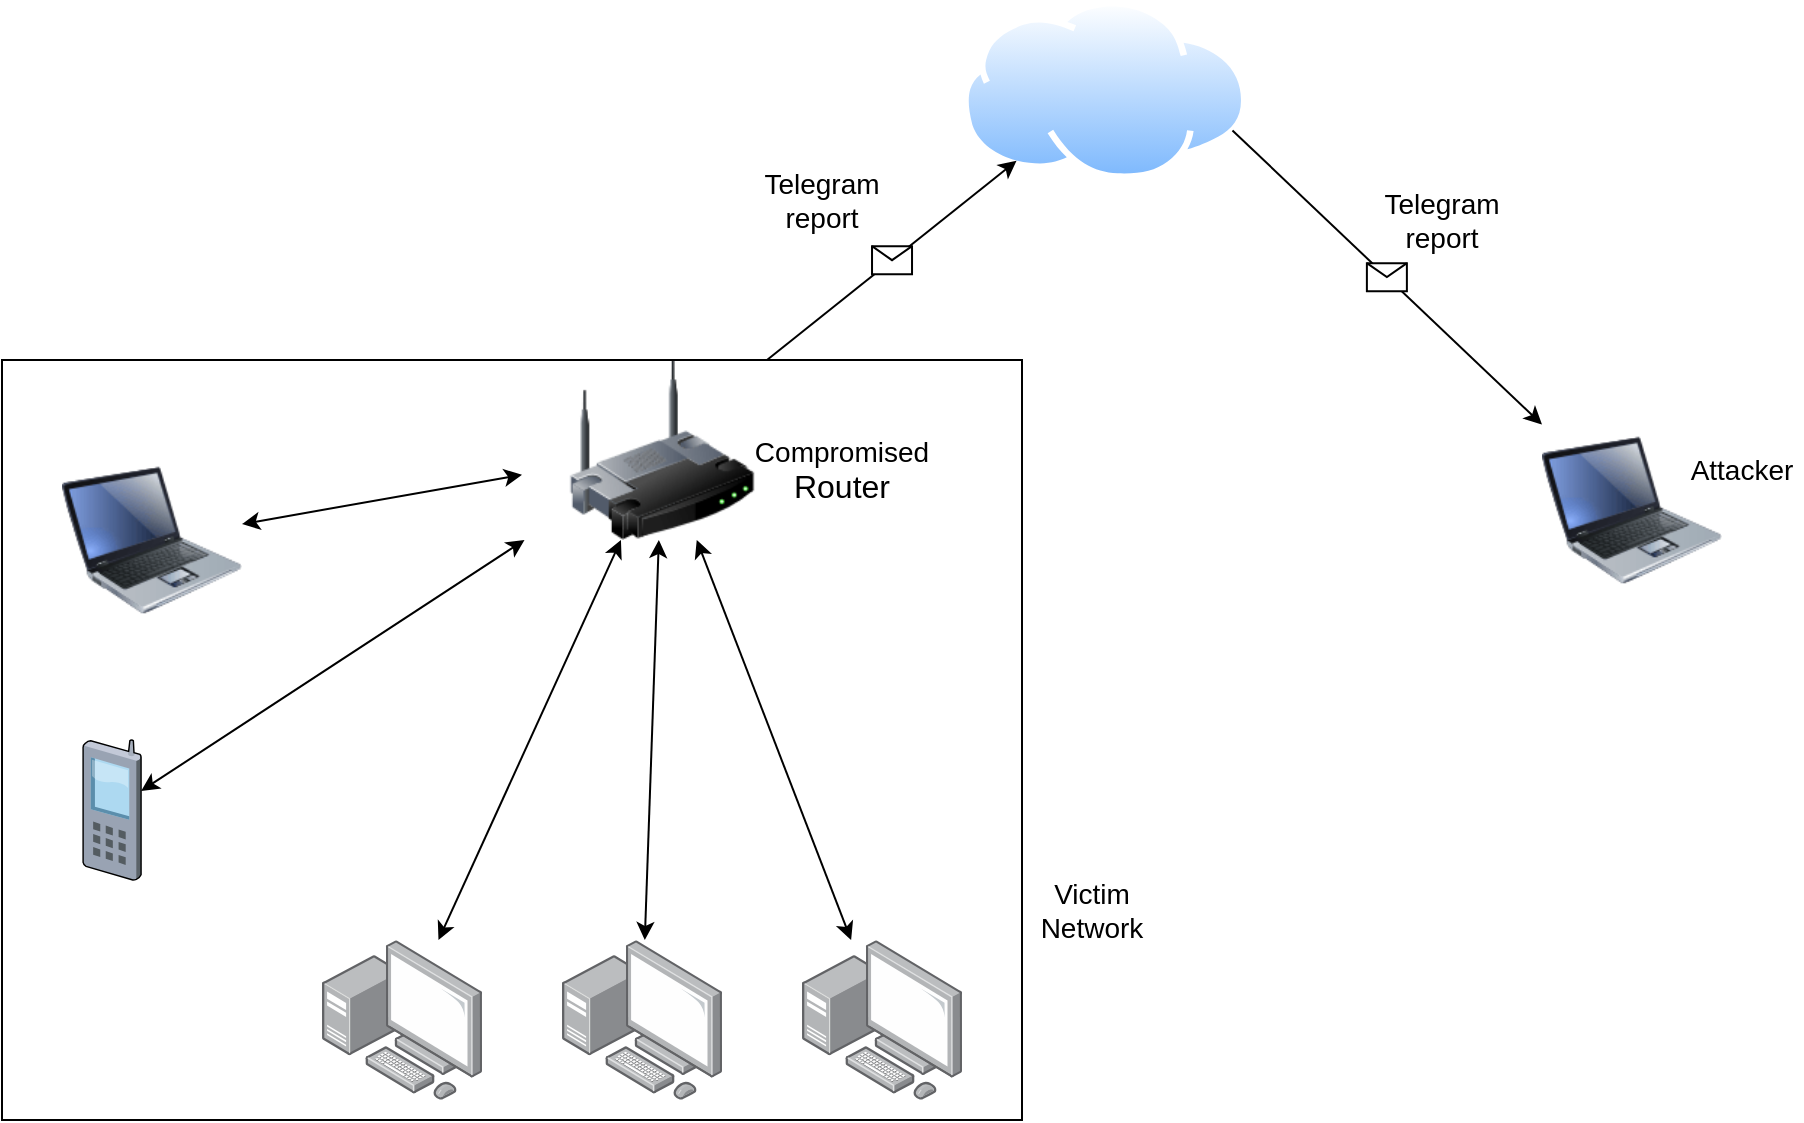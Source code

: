 <mxfile version="21.3.5" type="github">
  <diagram name="Page-1" id="822b0af5-4adb-64df-f703-e8dfc1f81529">
    <mxGraphModel dx="1469" dy="766" grid="1" gridSize="10" guides="1" tooltips="1" connect="1" arrows="1" fold="1" page="1" pageScale="1" pageWidth="1100" pageHeight="850" background="none" math="0" shadow="0">
      <root>
        <mxCell id="0" />
        <mxCell id="1" parent="0" />
        <mxCell id="mrwzOTIXYfHaTWeU76AP-1" value="" style="image;html=1;image=img/lib/clip_art/networking/Wireless_Router_128x128.png" vertex="1" parent="1">
          <mxGeometry x="300" y="250" width="140" height="90" as="geometry" />
        </mxCell>
        <mxCell id="mrwzOTIXYfHaTWeU76AP-7" value="" style="image;aspect=fixed;perimeter=ellipsePerimeter;html=1;align=center;shadow=0;dashed=0;spacingTop=3;image=img/lib/active_directory/internet_cloud.svg;" vertex="1" parent="1">
          <mxGeometry x="520" y="70" width="142.85" height="90" as="geometry" />
        </mxCell>
        <mxCell id="mrwzOTIXYfHaTWeU76AP-10" value="" style="verticalLabelPosition=bottom;sketch=0;aspect=fixed;html=1;verticalAlign=top;strokeColor=none;align=center;outlineConnect=0;shape=mxgraph.citrix.cell_phone;" vertex="1" parent="1">
          <mxGeometry x="80.41" y="440" width="29.17" height="70" as="geometry" />
        </mxCell>
        <mxCell id="mrwzOTIXYfHaTWeU76AP-11" value="" style="image;html=1;image=img/lib/clip_art/computers/Laptop_128x128.png" vertex="1" parent="1">
          <mxGeometry x="70" y="295" width="90" height="90" as="geometry" />
        </mxCell>
        <mxCell id="mrwzOTIXYfHaTWeU76AP-12" value="" style="image;points=[];aspect=fixed;html=1;align=center;shadow=0;dashed=0;image=img/lib/allied_telesis/computer_and_terminals/Personal_Computer_with_Server.svg;" vertex="1" parent="1">
          <mxGeometry x="320" y="540" width="80" height="80" as="geometry" />
        </mxCell>
        <mxCell id="mrwzOTIXYfHaTWeU76AP-13" value="" style="image;html=1;image=img/lib/clip_art/computers/Laptop_128x128.png;direction=east;" vertex="1" parent="1">
          <mxGeometry x="810" y="280" width="90" height="90" as="geometry" />
        </mxCell>
        <mxCell id="mrwzOTIXYfHaTWeU76AP-17" value="" style="endArrow=classic;html=1;rounded=0;exitX=0.75;exitY=0;exitDx=0;exitDy=0;" edge="1" parent="1" source="mrwzOTIXYfHaTWeU76AP-36" target="mrwzOTIXYfHaTWeU76AP-7">
          <mxGeometry relative="1" as="geometry">
            <mxPoint x="530" y="350" as="sourcePoint" />
            <mxPoint x="630" y="350" as="targetPoint" />
          </mxGeometry>
        </mxCell>
        <mxCell id="mrwzOTIXYfHaTWeU76AP-18" value="" style="shape=message;html=1;outlineConnect=0;" vertex="1" parent="mrwzOTIXYfHaTWeU76AP-17">
          <mxGeometry width="20" height="14" relative="1" as="geometry">
            <mxPoint x="-10" y="-7" as="offset" />
          </mxGeometry>
        </mxCell>
        <mxCell id="mrwzOTIXYfHaTWeU76AP-19" value="" style="endArrow=classic;html=1;rounded=0;exitX=1;exitY=0.75;exitDx=0;exitDy=0;" edge="1" parent="1" source="mrwzOTIXYfHaTWeU76AP-7" target="mrwzOTIXYfHaTWeU76AP-13">
          <mxGeometry relative="1" as="geometry">
            <mxPoint x="530" y="350" as="sourcePoint" />
            <mxPoint x="630" y="350" as="targetPoint" />
          </mxGeometry>
        </mxCell>
        <mxCell id="mrwzOTIXYfHaTWeU76AP-20" value="" style="shape=message;html=1;outlineConnect=0;" vertex="1" parent="mrwzOTIXYfHaTWeU76AP-19">
          <mxGeometry width="20" height="14" relative="1" as="geometry">
            <mxPoint x="-10" y="-7" as="offset" />
          </mxGeometry>
        </mxCell>
        <mxCell id="mrwzOTIXYfHaTWeU76AP-22" value="" style="endArrow=classic;startArrow=classic;html=1;rounded=0;" edge="1" parent="1" source="mrwzOTIXYfHaTWeU76AP-11" target="mrwzOTIXYfHaTWeU76AP-1">
          <mxGeometry width="50" height="50" relative="1" as="geometry">
            <mxPoint x="550" y="400" as="sourcePoint" />
            <mxPoint x="600" y="350" as="targetPoint" />
          </mxGeometry>
        </mxCell>
        <mxCell id="mrwzOTIXYfHaTWeU76AP-24" value="" style="endArrow=classic;startArrow=classic;html=1;rounded=0;" edge="1" parent="1" source="mrwzOTIXYfHaTWeU76AP-10" target="mrwzOTIXYfHaTWeU76AP-1">
          <mxGeometry width="50" height="50" relative="1" as="geometry">
            <mxPoint x="180" y="249" as="sourcePoint" />
            <mxPoint x="250" y="287" as="targetPoint" />
          </mxGeometry>
        </mxCell>
        <mxCell id="mrwzOTIXYfHaTWeU76AP-25" value="" style="endArrow=classic;startArrow=classic;html=1;rounded=0;" edge="1" parent="1" source="mrwzOTIXYfHaTWeU76AP-12" target="mrwzOTIXYfHaTWeU76AP-1">
          <mxGeometry width="50" height="50" relative="1" as="geometry">
            <mxPoint x="170" y="425" as="sourcePoint" />
            <mxPoint x="253" y="370" as="targetPoint" />
          </mxGeometry>
        </mxCell>
        <mxCell id="mrwzOTIXYfHaTWeU76AP-26" value="&lt;div&gt;&lt;font style=&quot;font-size: 14px;&quot;&gt;Compromised &lt;br&gt;&lt;/font&gt;&lt;/div&gt;&lt;div&gt;&lt;font size=&quot;3&quot;&gt;Router&lt;/font&gt;&lt;/div&gt;" style="text;html=1;strokeColor=none;fillColor=none;align=center;verticalAlign=middle;whiteSpace=wrap;rounded=0;" vertex="1" parent="1">
          <mxGeometry x="410" y="290" width="100" height="30" as="geometry" />
        </mxCell>
        <mxCell id="mrwzOTIXYfHaTWeU76AP-28" value="&lt;font style=&quot;font-size: 14px;&quot;&gt;Telegram report&lt;/font&gt;" style="text;html=1;strokeColor=none;fillColor=none;align=center;verticalAlign=middle;whiteSpace=wrap;rounded=0;" vertex="1" parent="1">
          <mxGeometry x="420" y="150" width="60" height="40" as="geometry" />
        </mxCell>
        <mxCell id="mrwzOTIXYfHaTWeU76AP-29" value="&lt;font style=&quot;font-size: 14px;&quot;&gt;Attacker&lt;/font&gt;" style="text;html=1;strokeColor=none;fillColor=none;align=center;verticalAlign=middle;whiteSpace=wrap;rounded=0;" vertex="1" parent="1">
          <mxGeometry x="880" y="290" width="60" height="30" as="geometry" />
        </mxCell>
        <mxCell id="mrwzOTIXYfHaTWeU76AP-35" value="" style="shape=partialRectangle;whiteSpace=wrap;html=1;left=0;right=0;fillColor=none;" vertex="1" parent="1">
          <mxGeometry x="40" y="250" width="510" height="380" as="geometry" />
        </mxCell>
        <mxCell id="mrwzOTIXYfHaTWeU76AP-36" value="" style="shape=partialRectangle;whiteSpace=wrap;html=1;bottom=0;top=0;fillColor=none;" vertex="1" parent="1">
          <mxGeometry x="40" y="250" width="510" height="380" as="geometry" />
        </mxCell>
        <mxCell id="mrwzOTIXYfHaTWeU76AP-37" value="" style="image;points=[];aspect=fixed;html=1;align=center;shadow=0;dashed=0;image=img/lib/allied_telesis/computer_and_terminals/Personal_Computer_with_Server.svg;" vertex="1" parent="1">
          <mxGeometry x="440" y="540" width="80" height="80" as="geometry" />
        </mxCell>
        <mxCell id="mrwzOTIXYfHaTWeU76AP-38" value="" style="endArrow=classic;startArrow=classic;html=1;rounded=0;" edge="1" parent="1" source="mrwzOTIXYfHaTWeU76AP-37" target="mrwzOTIXYfHaTWeU76AP-1">
          <mxGeometry width="50" height="50" relative="1" as="geometry">
            <mxPoint x="343" y="500" as="sourcePoint" />
            <mxPoint x="372" y="350" as="targetPoint" />
          </mxGeometry>
        </mxCell>
        <mxCell id="mrwzOTIXYfHaTWeU76AP-39" value="" style="image;points=[];aspect=fixed;html=1;align=center;shadow=0;dashed=0;image=img/lib/allied_telesis/computer_and_terminals/Personal_Computer_with_Server.svg;" vertex="1" parent="1">
          <mxGeometry x="200" y="540" width="80" height="80" as="geometry" />
        </mxCell>
        <mxCell id="mrwzOTIXYfHaTWeU76AP-40" value="" style="endArrow=classic;startArrow=classic;html=1;rounded=0;" edge="1" parent="1" source="mrwzOTIXYfHaTWeU76AP-39" target="mrwzOTIXYfHaTWeU76AP-1">
          <mxGeometry width="50" height="50" relative="1" as="geometry">
            <mxPoint x="285" y="560" as="sourcePoint" />
            <mxPoint x="363" y="350" as="targetPoint" />
          </mxGeometry>
        </mxCell>
        <mxCell id="mrwzOTIXYfHaTWeU76AP-41" value="&lt;font style=&quot;font-size: 14px;&quot;&gt;Telegram report&lt;/font&gt;" style="text;html=1;strokeColor=none;fillColor=none;align=center;verticalAlign=middle;whiteSpace=wrap;rounded=0;" vertex="1" parent="1">
          <mxGeometry x="730" y="160" width="60" height="40" as="geometry" />
        </mxCell>
        <mxCell id="mrwzOTIXYfHaTWeU76AP-42" value="&lt;font style=&quot;font-size: 14px;&quot;&gt;Victim Network&lt;/font&gt;" style="text;html=1;strokeColor=none;fillColor=none;align=center;verticalAlign=middle;whiteSpace=wrap;rounded=0;" vertex="1" parent="1">
          <mxGeometry x="550" y="500" width="70" height="50" as="geometry" />
        </mxCell>
      </root>
    </mxGraphModel>
  </diagram>
</mxfile>
